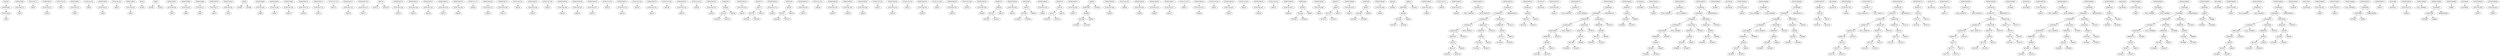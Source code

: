 digraph A { 
FUNCCALL8 -> VAR3
EXPRSTMR2 -> FUNCCALL8
FUNCCALL14 -> VAR10
EXPRSTMR9 -> FUNCCALL14
FUNCCALL21 -> VAR18
FUNCCALL23 -> VAR16
EXPRSTMR15 -> FUNCCALL23
FUNCCALL30 -> VAR27
FUNCCALL32 -> VAR25
EXPRSTMR24 -> FUNCCALL32
FUNCCALL39 -> VAR36
FUNCCALL41 -> VAR34
EXPRSTMR33 -> FUNCCALL41
FUNCCALL48 -> VAR45
FUNCCALL50 -> VAR43
EXPRSTMR42 -> FUNCCALL50
NEG54 -> NUM53
SHR57 -> NUM56
SHR57 -> NUM55
FUNCCALL59 -> VAR52
EXPRSTMR51 -> FUNCCALL59
FUNCCALL65 -> VAR61
EXPRSTMR60 -> FUNCCALL65
FUNCCALL71 -> VAR67
EXPRSTMR66 -> FUNCCALL71
FUNCCALL77 -> VAR73
EXPRSTMR72 -> FUNCCALL77
FUNCCALL84 -> VAR79
EXPRSTMR78 -> FUNCCALL84
SHR90 -> NUM89
SHR90 -> NUM88
FUNCCALL92 -> VAR86
EXPRSTMR85 -> FUNCCALL92
FUNCCALL98 -> VAR94
EXPRSTMR93 -> FUNCCALL98
FUNCCALL104 -> VAR100
EXPRSTMR99 -> FUNCCALL104
FUNCCALL110 -> VAR106
EXPRSTMR105 -> FUNCCALL110
FUNCCALL116 -> VAR112
EXPRSTMR111 -> FUNCCALL116
FUNCCALL123 -> VAR120
FUNCCALL125 -> VAR118
EXPRSTMR117 -> FUNCCALL125
FUNCCALL132 -> VAR127
EXPRSTMR126 -> FUNCCALL132
SHR138 -> NUM137
SHR138 -> NUM136
FUNCCALL140 -> VAR134
EXPRSTMR133 -> FUNCCALL140
FUNCCALL146 -> VAR142
EXPRSTMR141 -> FUNCCALL146
FUNCCALL152 -> VAR148
EXPRSTMR147 -> FUNCCALL152
FUNCCALL158 -> VAR154
EXPRSTMR153 -> FUNCCALL158
FUNCCALL164 -> VAR160
EXPRSTMR159 -> FUNCCALL164
FUNCCALL171 -> VAR168
FUNCCALL173 -> VAR166
EXPRSTMR165 -> FUNCCALL173
FUNCCALL180 -> VAR175
EXPRSTMR174 -> FUNCCALL180
FUNCCALL187 -> VAR184
FUNCCALL189 -> VAR182
EXPRSTMR181 -> FUNCCALL189
FUNCCALL196 -> VAR193
FUNCCALL198 -> VAR191
EXPRSTMR190 -> FUNCCALL198
FUNCCALL205 -> VAR200
EXPRSTMR199 -> FUNCCALL205
FUNCCALL212 -> VAR207
EXPRSTMR206 -> FUNCCALL212
FUNCCALL220 -> VAR216
FUNCCALL222 -> VAR214
EXPRSTMR213 -> FUNCCALL222
FUNCCALL230 -> VAR226
FUNCCALL232 -> VAR224
EXPRSTMR223 -> FUNCCALL232
FUNCCALL240 -> VAR236
FUNCCALL242 -> VAR234
EXPRSTMR233 -> FUNCCALL242
FUNCCALL250 -> VAR246
FUNCCALL252 -> VAR244
EXPRSTMR243 -> FUNCCALL252
MUL259 -> NUM258
MUL259 -> NUM257
ADD260 -> MUL259
ADD260 -> VAR256
DEREF261 -> ADD260
FUNCCALL263 -> VAR254
EXPRSTMR253 -> FUNCCALL263
MUL270 -> NUM269
MUL270 -> NUM268
ADD271 -> MUL270
ADD271 -> VAR267
DEREF272 -> ADD271
FUNCCALL274 -> VAR265
EXPRSTMR264 -> FUNCCALL274
MUL281 -> NUM280
MUL281 -> NUM279
ADD282 -> MUL281
ADD282 -> VAR278
DEREF283 -> ADD282
FUNCCALL285 -> VAR276
EXPRSTMR275 -> FUNCCALL285
FUNCCALL292 -> VAR289
FUNCCALL294 -> VAR287
EXPRSTMR286 -> FUNCCALL294
FUNCCALL301 -> VAR296
EXPRSTMR295 -> FUNCCALL301
FUNCCALL308 -> VAR303
EXPRSTMR302 -> FUNCCALL308
FUNCCALL316 -> VAR312
FUNCCALL318 -> VAR310
EXPRSTMR309 -> FUNCCALL318
FUNCCALL326 -> VAR322
FUNCCALL328 -> VAR320
EXPRSTMR319 -> FUNCCALL328
FUNCCALL336 -> VAR332
FUNCCALL338 -> VAR330
EXPRSTMR329 -> FUNCCALL338
FUNCCALL346 -> VAR342
FUNCCALL348 -> VAR340
EXPRSTMR339 -> FUNCCALL348
MUL355 -> NUM354
MUL355 -> NUM353
ADD356 -> MUL355
ADD356 -> VAR352
DEREF357 -> ADD356
FUNCCALL359 -> VAR350
EXPRSTMR349 -> FUNCCALL359
MUL366 -> NUM365
MUL366 -> NUM364
ADD367 -> MUL366
ADD367 -> VAR363
DEREF368 -> ADD367
FUNCCALL370 -> VAR361
EXPRSTMR360 -> FUNCCALL370
MUL377 -> NUM376
MUL377 -> NUM375
ADD378 -> MUL377
ADD378 -> VAR374
DEREF379 -> ADD378
FUNCCALL381 -> VAR372
EXPRSTMR371 -> FUNCCALL381
MUL388 -> NUM387
MUL388 -> NUM386
ADD389 -> MUL388
ADD389 -> VAR385
DEREF390 -> ADD389
SHR392 -> NUM391
SHR392 -> DEREF390
FUNCCALL394 -> VAR383
EXPRSTMR382 -> FUNCCALL394
FUNCCALL401 -> VAR398
FUNCCALL403 -> VAR396
EXPRSTMR395 -> FUNCCALL403
FUNCCALL410 -> VAR405
EXPRSTMR404 -> FUNCCALL410
FUNCCALL417 -> VAR412
EXPRSTMR411 -> FUNCCALL417
FUNCCALL425 -> VAR421
FUNCCALL427 -> VAR419
EXPRSTMR418 -> FUNCCALL427
FUNCCALL435 -> VAR431
FUNCCALL437 -> VAR429
EXPRSTMR428 -> FUNCCALL437
FUNCCALL445 -> VAR441
FUNCCALL447 -> VAR439
EXPRSTMR438 -> FUNCCALL447
FUNCCALL455 -> VAR451
FUNCCALL457 -> VAR449
EXPRSTMR448 -> FUNCCALL457
MUL464 -> NUM463
MUL464 -> NUM462
ADD465 -> MUL464
ADD465 -> VAR461
DEREF466 -> ADD465
FUNCCALL468 -> VAR459
EXPRSTMR458 -> FUNCCALL468
MUL475 -> NUM474
MUL475 -> NUM473
ADD476 -> MUL475
ADD476 -> VAR472
DEREF477 -> ADD476
FUNCCALL479 -> VAR470
EXPRSTMR469 -> FUNCCALL479
MUL486 -> NUM485
MUL486 -> NUM484
ADD487 -> MUL486
ADD487 -> VAR483
DEREF488 -> ADD487
FUNCCALL490 -> VAR481
EXPRSTMR480 -> FUNCCALL490
NEG494 -> NUM493
MUL498 -> NUM497
MUL498 -> NUM496
ADD499 -> MUL498
ADD499 -> VAR495
DEREF500 -> ADD499
SHR502 -> NUM501
SHR502 -> DEREF500
FUNCCALL504 -> VAR492
EXPRSTMR491 -> FUNCCALL504
FUNCCALL511 -> VAR508
FUNCCALL513 -> VAR506
EXPRSTMR505 -> FUNCCALL513
COMMA521 -> NULL_EXPR520
COMMA521 -> NULL_EXPR519
EXPRSTMR522 -> COMMA521
MUL531 -> NUM530
MUL531 -> NUM529
ADD532 -> MUL531
ADD532 -> VAR528
DEREF533 -> ADD532
ASSIGN534 -> NUM523
ASSIGN534 -> DEREF533
COMMA535 -> ASSIGN534
COMMA535 -> NULL_EXPR527
MUL539 -> NUM538
MUL539 -> NUM537
ADD540 -> MUL539
ADD540 -> VAR536
DEREF541 -> ADD540
ASSIGN542 -> NUM524
ASSIGN542 -> DEREF541
COMMA543 -> ASSIGN542
COMMA543 -> COMMA535
MUL547 -> NUM546
MUL547 -> NUM545
ADD548 -> MUL547
ADD548 -> VAR544
DEREF549 -> ADD548
ASSIGN550 -> NUM525
ASSIGN550 -> DEREF549
COMMA551 -> ASSIGN550
COMMA551 -> COMMA543
COMMA552 -> COMMA551
COMMA552 -> MEMZERO526
EXPRSTMR553 -> COMMA552
MUL559 -> NUM558
MUL559 -> NUM557
ADD560 -> MUL559
ADD560 -> VAR556
DEREF561 -> ADD560
EXPRSTMR555 -> DEREF561
BLOCK518 -> BLOCK554
FUNCCALL563 -> VAR515
EXPRSTMR514 -> FUNCCALL563
COMMA571 -> NULL_EXPR570
COMMA571 -> NULL_EXPR569
EXPRSTMR572 -> COMMA571
MUL581 -> NUM580
MUL581 -> NUM579
ADD582 -> MUL581
ADD582 -> VAR578
DEREF583 -> ADD582
ASSIGN584 -> NUM573
ASSIGN584 -> DEREF583
COMMA585 -> ASSIGN584
COMMA585 -> NULL_EXPR577
MUL589 -> NUM588
MUL589 -> NUM587
ADD590 -> MUL589
ADD590 -> VAR586
DEREF591 -> ADD590
ASSIGN592 -> NUM574
ASSIGN592 -> DEREF591
COMMA593 -> ASSIGN592
COMMA593 -> COMMA585
MUL597 -> NUM596
MUL597 -> NUM595
ADD598 -> MUL597
ADD598 -> VAR594
DEREF599 -> ADD598
ASSIGN600 -> NUM575
ASSIGN600 -> DEREF599
COMMA601 -> ASSIGN600
COMMA601 -> COMMA593
COMMA602 -> COMMA601
COMMA602 -> MEMZERO576
EXPRSTMR603 -> COMMA602
MUL609 -> NUM608
MUL609 -> NUM607
ADD610 -> MUL609
ADD610 -> VAR606
DEREF611 -> ADD610
EXPRSTMR605 -> DEREF611
BLOCK568 -> BLOCK604
FUNCCALL613 -> VAR565
EXPRSTMR564 -> FUNCCALL613
COMMA621 -> NULL_EXPR620
COMMA621 -> NULL_EXPR619
EXPRSTMR622 -> COMMA621
MUL631 -> NUM630
MUL631 -> NUM629
ADD632 -> MUL631
ADD632 -> VAR628
DEREF633 -> ADD632
ASSIGN634 -> NUM623
ASSIGN634 -> DEREF633
COMMA635 -> ASSIGN634
COMMA635 -> NULL_EXPR627
MUL639 -> NUM638
MUL639 -> NUM637
ADD640 -> MUL639
ADD640 -> VAR636
DEREF641 -> ADD640
ASSIGN642 -> NUM624
ASSIGN642 -> DEREF641
COMMA643 -> ASSIGN642
COMMA643 -> COMMA635
MUL647 -> NUM646
MUL647 -> NUM645
ADD648 -> MUL647
ADD648 -> VAR644
DEREF649 -> ADD648
ASSIGN650 -> NUM625
ASSIGN650 -> DEREF649
COMMA651 -> ASSIGN650
COMMA651 -> COMMA643
COMMA652 -> COMMA651
COMMA652 -> MEMZERO626
EXPRSTMR653 -> COMMA652
EXPRSTMR655 -> NUM657
BLOCK618 -> BLOCK654
FUNCCALL659 -> VAR615
EXPRSTMR614 -> FUNCCALL659
COMMA667 -> NULL_EXPR666
COMMA667 -> NULL_EXPR665
EXPRSTMR668 -> COMMA667
MUL677 -> NUM676
MUL677 -> NUM675
ADD678 -> MUL677
ADD678 -> VAR674
DEREF679 -> ADD678
ASSIGN680 -> NUM669
ASSIGN680 -> DEREF679
COMMA681 -> ASSIGN680
COMMA681 -> NULL_EXPR673
MUL685 -> NUM684
MUL685 -> NUM683
ADD686 -> MUL685
ADD686 -> VAR682
DEREF687 -> ADD686
ASSIGN688 -> NUM670
ASSIGN688 -> DEREF687
COMMA689 -> ASSIGN688
COMMA689 -> COMMA681
MUL693 -> NUM692
MUL693 -> NUM691
ADD694 -> MUL693
ADD694 -> VAR690
DEREF695 -> ADD694
ASSIGN696 -> NUM671
ASSIGN696 -> DEREF695
COMMA697 -> ASSIGN696
COMMA697 -> COMMA689
COMMA698 -> COMMA697
COMMA698 -> MEMZERO672
EXPRSTMR699 -> COMMA698
MUL705 -> NUM704
MUL705 -> NUM703
ADD706 -> MUL705
ADD706 -> VAR702
DEREF707 -> ADD706
EXPRSTMR701 -> DEREF707
BLOCK664 -> BLOCK700
FUNCCALL709 -> VAR661
EXPRSTMR660 -> FUNCCALL709
COMMA717 -> NULL_EXPR716
COMMA717 -> NULL_EXPR715
EXPRSTMR718 -> COMMA717
MUL727 -> NUM726
MUL727 -> NUM725
ADD728 -> MUL727
ADD728 -> VAR724
DEREF729 -> ADD728
ASSIGN730 -> NUM719
ASSIGN730 -> DEREF729
COMMA731 -> ASSIGN730
COMMA731 -> NULL_EXPR723
MUL735 -> NUM734
MUL735 -> NUM733
ADD736 -> MUL735
ADD736 -> VAR732
DEREF737 -> ADD736
ASSIGN738 -> NUM720
ASSIGN738 -> DEREF737
COMMA739 -> ASSIGN738
COMMA739 -> COMMA731
MUL743 -> NUM742
MUL743 -> NUM741
ADD744 -> MUL743
ADD744 -> VAR740
DEREF745 -> ADD744
ASSIGN746 -> NUM721
ASSIGN746 -> DEREF745
COMMA747 -> ASSIGN746
COMMA747 -> COMMA739
COMMA748 -> COMMA747
COMMA748 -> MEMZERO722
EXPRSTMR749 -> COMMA748
MUL755 -> NUM754
MUL755 -> NUM753
ADD756 -> MUL755
ADD756 -> VAR752
DEREF757 -> ADD756
EXPRSTMR751 -> DEREF757
BLOCK714 -> BLOCK750
FUNCCALL759 -> VAR711
EXPRSTMR710 -> FUNCCALL759
COMMA767 -> NULL_EXPR766
COMMA767 -> NULL_EXPR765
EXPRSTMR768 -> COMMA767
MUL777 -> NUM776
MUL777 -> NUM775
ADD778 -> MUL777
ADD778 -> VAR774
DEREF779 -> ADD778
ASSIGN780 -> NUM769
ASSIGN780 -> DEREF779
COMMA781 -> ASSIGN780
COMMA781 -> NULL_EXPR773
MUL785 -> NUM784
MUL785 -> NUM783
ADD786 -> MUL785
ADD786 -> VAR782
DEREF787 -> ADD786
ASSIGN788 -> NUM770
ASSIGN788 -> DEREF787
COMMA789 -> ASSIGN788
COMMA789 -> COMMA781
MUL793 -> NUM792
MUL793 -> NUM791
ADD794 -> MUL793
ADD794 -> VAR790
DEREF795 -> ADD794
ASSIGN796 -> NUM771
ASSIGN796 -> DEREF795
COMMA797 -> ASSIGN796
COMMA797 -> COMMA789
COMMA798 -> COMMA797
COMMA798 -> MEMZERO772
EXPRSTMR799 -> COMMA798
EXPRSTMR801 -> NUM803
BLOCK764 -> BLOCK800
FUNCCALL805 -> VAR761
EXPRSTMR760 -> FUNCCALL805
COMMA813 -> NULL_EXPR812
COMMA813 -> NULL_EXPR811
EXPRSTMR814 -> COMMA813
MUL823 -> NUM822
MUL823 -> NUM821
ADD824 -> MUL823
ADD824 -> VAR820
DEREF825 -> ADD824
ASSIGN826 -> NUM815
ASSIGN826 -> DEREF825
COMMA827 -> ASSIGN826
COMMA827 -> NULL_EXPR819
MUL831 -> NUM830
MUL831 -> NUM829
ADD832 -> MUL831
ADD832 -> VAR828
DEREF833 -> ADD832
ASSIGN834 -> NUM816
ASSIGN834 -> DEREF833
COMMA835 -> ASSIGN834
COMMA835 -> COMMA827
MUL839 -> NUM838
MUL839 -> NUM837
ADD840 -> MUL839
ADD840 -> VAR836
DEREF841 -> ADD840
ASSIGN842 -> NUM817
ASSIGN842 -> DEREF841
COMMA843 -> ASSIGN842
COMMA843 -> COMMA835
COMMA844 -> COMMA843
COMMA844 -> MEMZERO818
EXPRSTMR845 -> COMMA844
MUL851 -> NUM850
MUL851 -> NUM849
ADD852 -> MUL851
ADD852 -> VAR848
DEREF853 -> ADD852
EXPRSTMR847 -> DEREF853
BLOCK810 -> BLOCK846
FUNCCALL855 -> VAR807
EXPRSTMR806 -> FUNCCALL855
COMMA863 -> NULL_EXPR862
COMMA863 -> NULL_EXPR861
EXPRSTMR864 -> COMMA863
MUL873 -> NUM872
MUL873 -> NUM871
ADD874 -> MUL873
ADD874 -> VAR870
DEREF875 -> ADD874
ASSIGN876 -> NUM865
ASSIGN876 -> DEREF875
COMMA877 -> ASSIGN876
COMMA877 -> NULL_EXPR869
MUL881 -> NUM880
MUL881 -> NUM879
ADD882 -> MUL881
ADD882 -> VAR878
DEREF883 -> ADD882
ASSIGN884 -> NUM866
ASSIGN884 -> DEREF883
COMMA885 -> ASSIGN884
COMMA885 -> COMMA877
MUL889 -> NUM888
MUL889 -> NUM887
ADD890 -> MUL889
ADD890 -> VAR886
DEREF891 -> ADD890
ASSIGN892 -> NUM867
ASSIGN892 -> DEREF891
COMMA893 -> ASSIGN892
COMMA893 -> COMMA885
COMMA894 -> COMMA893
COMMA894 -> MEMZERO868
EXPRSTMR895 -> COMMA894
MUL901 -> NUM900
MUL901 -> NUM899
ADD902 -> MUL901
ADD902 -> VAR898
DEREF903 -> ADD902
EXPRSTMR897 -> DEREF903
BLOCK860 -> BLOCK896
FUNCCALL905 -> VAR857
EXPRSTMR856 -> FUNCCALL905
COMMA913 -> NULL_EXPR912
COMMA913 -> NULL_EXPR911
EXPRSTMR914 -> COMMA913
MUL923 -> NUM922
MUL923 -> NUM921
ADD924 -> MUL923
ADD924 -> VAR920
DEREF925 -> ADD924
ASSIGN926 -> NUM915
ASSIGN926 -> DEREF925
COMMA927 -> ASSIGN926
COMMA927 -> NULL_EXPR919
MUL931 -> NUM930
MUL931 -> NUM929
ADD932 -> MUL931
ADD932 -> VAR928
DEREF933 -> ADD932
ASSIGN934 -> NUM916
ASSIGN934 -> DEREF933
COMMA935 -> ASSIGN934
COMMA935 -> COMMA927
MUL939 -> NUM938
MUL939 -> NUM937
ADD940 -> MUL939
ADD940 -> VAR936
DEREF941 -> ADD940
ASSIGN942 -> NUM917
ASSIGN942 -> DEREF941
COMMA943 -> ASSIGN942
COMMA943 -> COMMA935
COMMA944 -> COMMA943
COMMA944 -> MEMZERO918
EXPRSTMR945 -> COMMA944
EXPRSTMR947 -> NUM949
BLOCK910 -> BLOCK946
FUNCCALL951 -> VAR907
EXPRSTMR906 -> FUNCCALL951
FUNCCALL957 -> VAR953
EXPRSTMR952 -> FUNCCALL957
EXPRSTMR964 -> NULL_EXPR963
ASSIGN968 -> NUM965
ASSIGN968 -> VAR967
COMMA969 -> ASSIGN968
COMMA969 -> MEMZERO966
EXPRSTMR970 -> COMMA969
EXPRSTMR972 -> VAR973
BLOCK962 -> BLOCK971
FUNCCALL975 -> VAR959
EXPRSTMR958 -> FUNCCALL975
EXPRSTMR982 -> NULL_EXPR981
ASSIGN986 -> NUM983
ASSIGN986 -> VAR985
COMMA987 -> ASSIGN986
COMMA987 -> MEMZERO984
EXPRSTMR988 -> COMMA987
EXPRSTMR990 -> VAR991
BLOCK980 -> BLOCK989
FUNCCALL993 -> VAR977
EXPRSTMR976 -> FUNCCALL993
FUNCCALL997 -> VAR995
EXPRSTMR994 -> FUNCCALL997
BLOCK1 -> EXPRSTMR2
}
